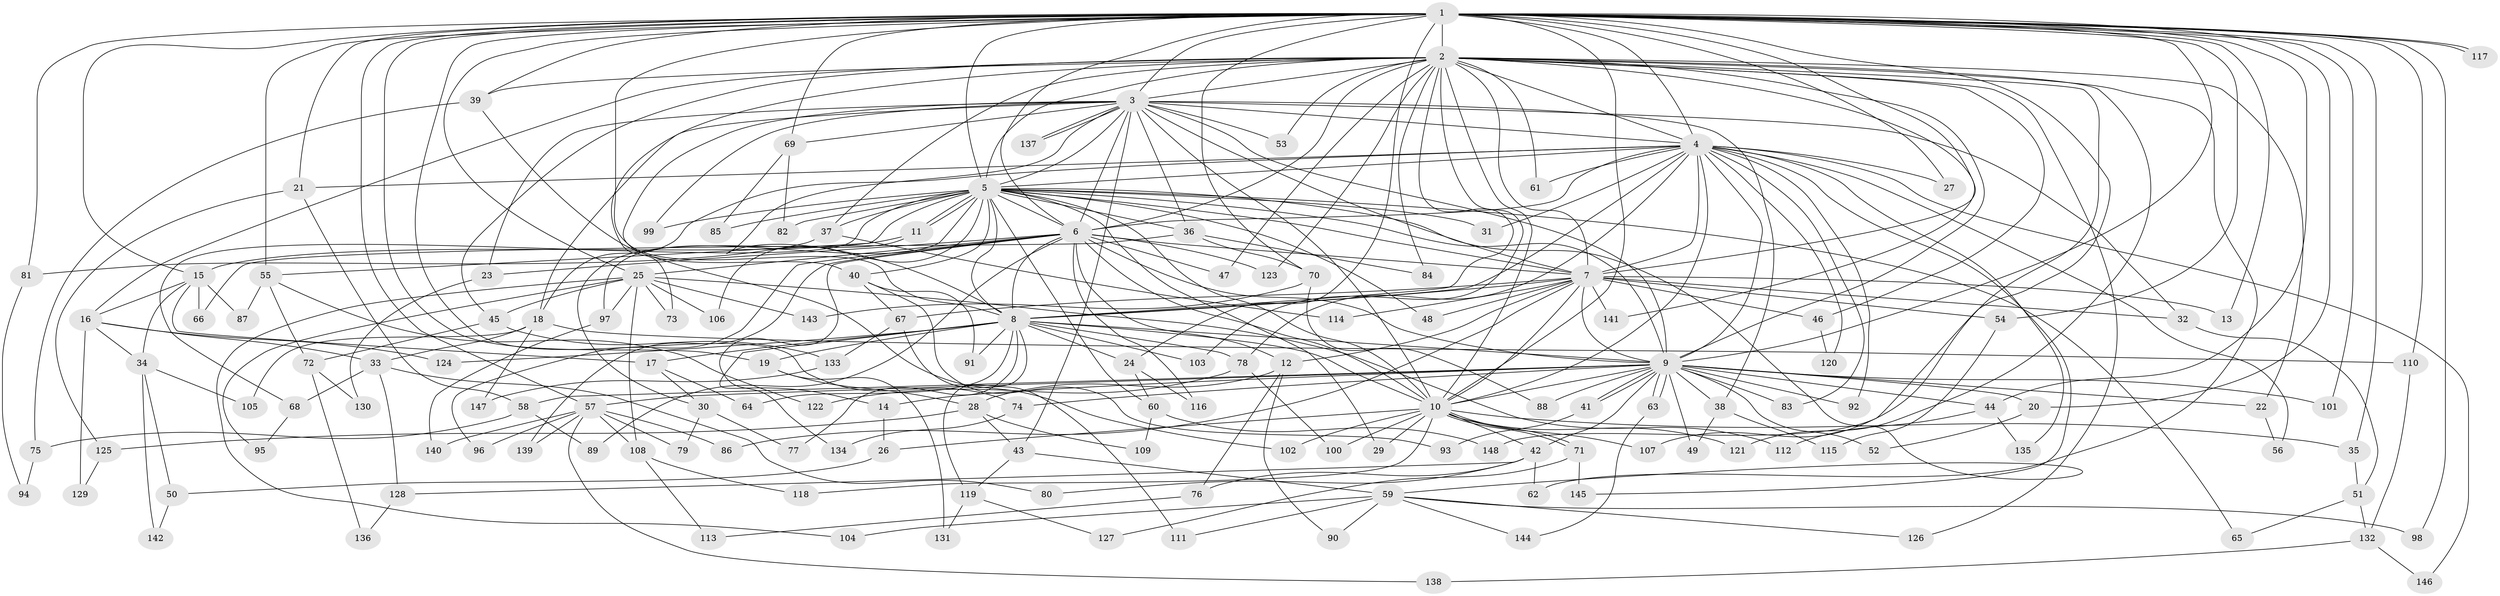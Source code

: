 // Generated by graph-tools (version 1.1) at 2025/13/03/09/25 04:13:53]
// undirected, 148 vertices, 321 edges
graph export_dot {
graph [start="1"]
  node [color=gray90,style=filled];
  1;
  2;
  3;
  4;
  5;
  6;
  7;
  8;
  9;
  10;
  11;
  12;
  13;
  14;
  15;
  16;
  17;
  18;
  19;
  20;
  21;
  22;
  23;
  24;
  25;
  26;
  27;
  28;
  29;
  30;
  31;
  32;
  33;
  34;
  35;
  36;
  37;
  38;
  39;
  40;
  41;
  42;
  43;
  44;
  45;
  46;
  47;
  48;
  49;
  50;
  51;
  52;
  53;
  54;
  55;
  56;
  57;
  58;
  59;
  60;
  61;
  62;
  63;
  64;
  65;
  66;
  67;
  68;
  69;
  70;
  71;
  72;
  73;
  74;
  75;
  76;
  77;
  78;
  79;
  80;
  81;
  82;
  83;
  84;
  85;
  86;
  87;
  88;
  89;
  90;
  91;
  92;
  93;
  94;
  95;
  96;
  97;
  98;
  99;
  100;
  101;
  102;
  103;
  104;
  105;
  106;
  107;
  108;
  109;
  110;
  111;
  112;
  113;
  114;
  115;
  116;
  117;
  118;
  119;
  120;
  121;
  122;
  123;
  124;
  125;
  126;
  127;
  128;
  129;
  130;
  131;
  132;
  133;
  134;
  135;
  136;
  137;
  138;
  139;
  140;
  141;
  142;
  143;
  144;
  145;
  146;
  147;
  148;
  1 -- 2;
  1 -- 3;
  1 -- 4;
  1 -- 5;
  1 -- 6;
  1 -- 7;
  1 -- 8;
  1 -- 9;
  1 -- 10;
  1 -- 13;
  1 -- 15;
  1 -- 19;
  1 -- 20;
  1 -- 21;
  1 -- 24;
  1 -- 25;
  1 -- 27;
  1 -- 35;
  1 -- 39;
  1 -- 44;
  1 -- 54;
  1 -- 55;
  1 -- 57;
  1 -- 69;
  1 -- 70;
  1 -- 74;
  1 -- 81;
  1 -- 98;
  1 -- 101;
  1 -- 110;
  1 -- 117;
  1 -- 117;
  1 -- 148;
  2 -- 3;
  2 -- 4;
  2 -- 5;
  2 -- 6;
  2 -- 7;
  2 -- 8;
  2 -- 9;
  2 -- 10;
  2 -- 16;
  2 -- 22;
  2 -- 37;
  2 -- 39;
  2 -- 45;
  2 -- 46;
  2 -- 47;
  2 -- 53;
  2 -- 61;
  2 -- 62;
  2 -- 73;
  2 -- 84;
  2 -- 103;
  2 -- 107;
  2 -- 121;
  2 -- 123;
  2 -- 126;
  2 -- 141;
  3 -- 4;
  3 -- 5;
  3 -- 6;
  3 -- 7;
  3 -- 8;
  3 -- 9;
  3 -- 10;
  3 -- 18;
  3 -- 23;
  3 -- 32;
  3 -- 36;
  3 -- 38;
  3 -- 40;
  3 -- 43;
  3 -- 53;
  3 -- 69;
  3 -- 99;
  3 -- 137;
  3 -- 137;
  4 -- 5;
  4 -- 6;
  4 -- 7;
  4 -- 8;
  4 -- 9;
  4 -- 10;
  4 -- 18;
  4 -- 21;
  4 -- 27;
  4 -- 31;
  4 -- 56;
  4 -- 61;
  4 -- 78;
  4 -- 83;
  4 -- 92;
  4 -- 120;
  4 -- 135;
  4 -- 145;
  4 -- 146;
  5 -- 6;
  5 -- 7;
  5 -- 8;
  5 -- 9;
  5 -- 10;
  5 -- 11;
  5 -- 11;
  5 -- 29;
  5 -- 31;
  5 -- 36;
  5 -- 37;
  5 -- 40;
  5 -- 48;
  5 -- 55;
  5 -- 59;
  5 -- 60;
  5 -- 65;
  5 -- 68;
  5 -- 82;
  5 -- 85;
  5 -- 97;
  5 -- 99;
  5 -- 106;
  6 -- 7;
  6 -- 8;
  6 -- 9;
  6 -- 10;
  6 -- 12;
  6 -- 23;
  6 -- 25;
  6 -- 47;
  6 -- 89;
  6 -- 96;
  6 -- 116;
  6 -- 123;
  6 -- 134;
  6 -- 139;
  7 -- 8;
  7 -- 9;
  7 -- 10;
  7 -- 12;
  7 -- 13;
  7 -- 32;
  7 -- 46;
  7 -- 48;
  7 -- 54;
  7 -- 67;
  7 -- 86;
  7 -- 114;
  7 -- 141;
  8 -- 9;
  8 -- 10;
  8 -- 14;
  8 -- 17;
  8 -- 19;
  8 -- 24;
  8 -- 64;
  8 -- 77;
  8 -- 78;
  8 -- 91;
  8 -- 103;
  8 -- 119;
  8 -- 124;
  9 -- 10;
  9 -- 14;
  9 -- 20;
  9 -- 22;
  9 -- 38;
  9 -- 41;
  9 -- 41;
  9 -- 42;
  9 -- 44;
  9 -- 49;
  9 -- 52;
  9 -- 57;
  9 -- 58;
  9 -- 63;
  9 -- 63;
  9 -- 74;
  9 -- 83;
  9 -- 88;
  9 -- 92;
  9 -- 101;
  10 -- 26;
  10 -- 29;
  10 -- 35;
  10 -- 42;
  10 -- 71;
  10 -- 71;
  10 -- 100;
  10 -- 102;
  10 -- 107;
  10 -- 118;
  10 -- 121;
  11 -- 15;
  11 -- 30;
  12 -- 28;
  12 -- 76;
  12 -- 90;
  14 -- 26;
  15 -- 16;
  15 -- 17;
  15 -- 34;
  15 -- 66;
  15 -- 87;
  16 -- 33;
  16 -- 34;
  16 -- 124;
  16 -- 129;
  17 -- 30;
  17 -- 64;
  18 -- 33;
  18 -- 105;
  18 -- 110;
  18 -- 147;
  19 -- 28;
  19 -- 131;
  20 -- 52;
  21 -- 58;
  21 -- 125;
  22 -- 56;
  23 -- 130;
  24 -- 60;
  24 -- 116;
  25 -- 45;
  25 -- 73;
  25 -- 95;
  25 -- 97;
  25 -- 104;
  25 -- 106;
  25 -- 108;
  25 -- 112;
  25 -- 143;
  26 -- 50;
  28 -- 43;
  28 -- 109;
  28 -- 125;
  30 -- 77;
  30 -- 79;
  32 -- 51;
  33 -- 68;
  33 -- 80;
  33 -- 128;
  34 -- 50;
  34 -- 105;
  34 -- 142;
  35 -- 51;
  36 -- 66;
  36 -- 70;
  36 -- 84;
  37 -- 81;
  37 -- 114;
  38 -- 49;
  38 -- 115;
  39 -- 75;
  39 -- 102;
  40 -- 67;
  40 -- 91;
  40 -- 93;
  41 -- 93;
  42 -- 62;
  42 -- 76;
  42 -- 80;
  42 -- 128;
  43 -- 59;
  43 -- 119;
  44 -- 112;
  44 -- 135;
  45 -- 72;
  45 -- 133;
  46 -- 120;
  50 -- 142;
  51 -- 65;
  51 -- 132;
  54 -- 115;
  55 -- 72;
  55 -- 87;
  55 -- 122;
  57 -- 79;
  57 -- 86;
  57 -- 96;
  57 -- 108;
  57 -- 138;
  57 -- 139;
  57 -- 140;
  58 -- 75;
  58 -- 89;
  59 -- 90;
  59 -- 98;
  59 -- 104;
  59 -- 111;
  59 -- 126;
  59 -- 144;
  60 -- 109;
  60 -- 148;
  63 -- 144;
  67 -- 111;
  67 -- 133;
  68 -- 95;
  69 -- 82;
  69 -- 85;
  70 -- 88;
  70 -- 143;
  71 -- 127;
  71 -- 145;
  72 -- 130;
  72 -- 136;
  74 -- 134;
  75 -- 94;
  76 -- 113;
  78 -- 100;
  78 -- 122;
  81 -- 94;
  97 -- 140;
  108 -- 113;
  108 -- 118;
  110 -- 132;
  119 -- 127;
  119 -- 131;
  125 -- 129;
  128 -- 136;
  132 -- 138;
  132 -- 146;
  133 -- 147;
}
